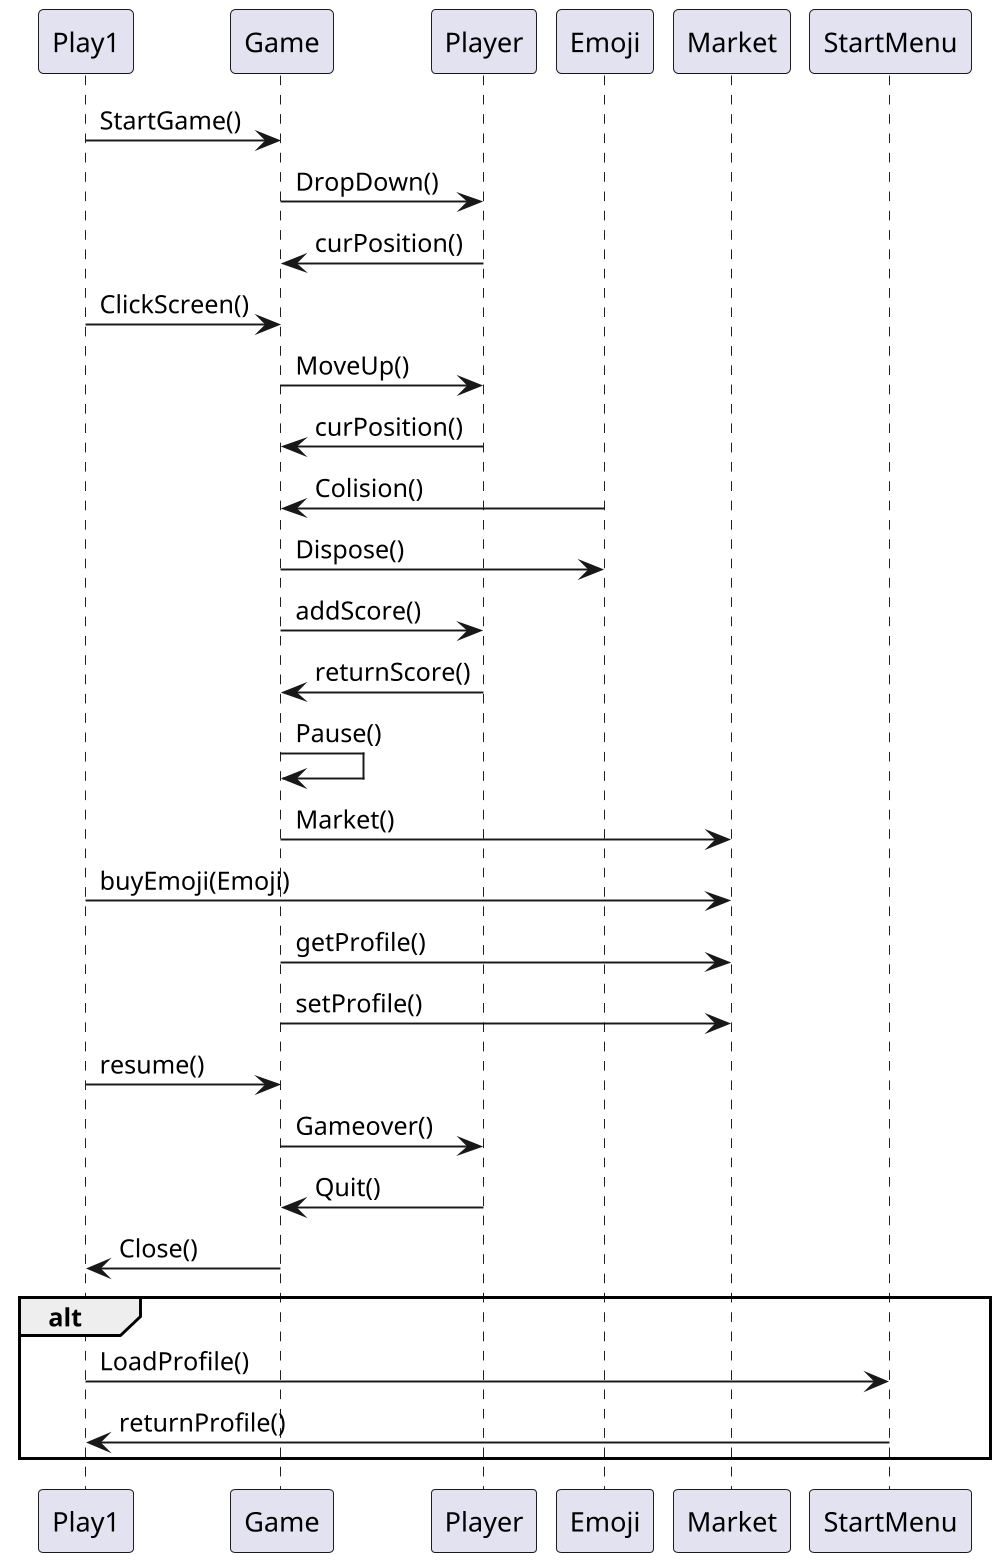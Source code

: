@startuml
scale 1000 width
Play1 -> Game: StartGame()
Game -> Player: DropDown()
Player -> Game: curPosition()
Play1 -> Game: ClickScreen()
Game -> Player: MoveUp()
Player -> Game: curPosition()
Emoji -> Game: Colision()
Game -> Emoji: Dispose()
Game -> Player: addScore()
Player -> Game: returnScore()

Game -> Game: Pause()
Game -> Market: Market()
Play1 -> Market: buyEmoji(Emoji)
Game -> Market: getProfile()
Game -> Market: setProfile()
Play1 -> Game: resume()
Game -> Player: Gameover()
Player -> Game: Quit()
Game -> Play1: Close()

alt
Play1 -> StartMenu: LoadProfile()
StartMenu -> Play1: returnProfile()
end
@enduml
